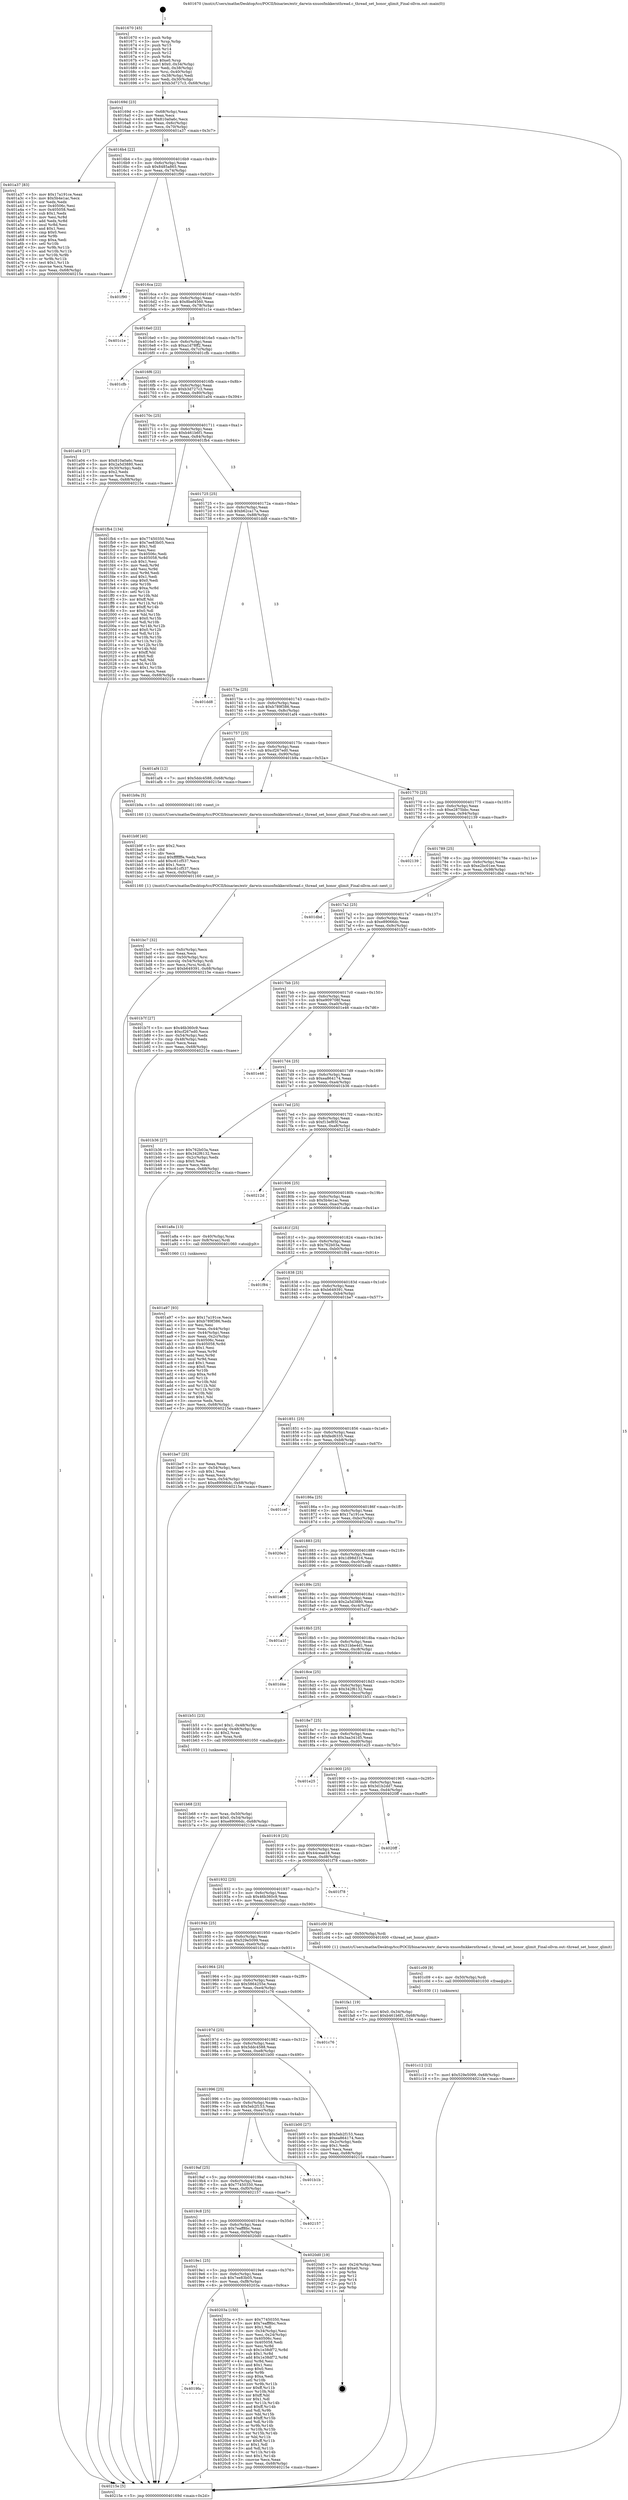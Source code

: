 digraph "0x401670" {
  label = "0x401670 (/mnt/c/Users/mathe/Desktop/tcc/POCII/binaries/extr_darwin-xnuosfmkkernthread.c_thread_set_honor_qlimit_Final-ollvm.out::main(0))"
  labelloc = "t"
  node[shape=record]

  Entry [label="",width=0.3,height=0.3,shape=circle,fillcolor=black,style=filled]
  "0x40169d" [label="{
     0x40169d [23]\l
     | [instrs]\l
     &nbsp;&nbsp;0x40169d \<+3\>: mov -0x68(%rbp),%eax\l
     &nbsp;&nbsp;0x4016a0 \<+2\>: mov %eax,%ecx\l
     &nbsp;&nbsp;0x4016a2 \<+6\>: sub $0x810a0a6c,%ecx\l
     &nbsp;&nbsp;0x4016a8 \<+3\>: mov %eax,-0x6c(%rbp)\l
     &nbsp;&nbsp;0x4016ab \<+3\>: mov %ecx,-0x70(%rbp)\l
     &nbsp;&nbsp;0x4016ae \<+6\>: je 0000000000401a37 \<main+0x3c7\>\l
  }"]
  "0x401a37" [label="{
     0x401a37 [83]\l
     | [instrs]\l
     &nbsp;&nbsp;0x401a37 \<+5\>: mov $0x17a191ce,%eax\l
     &nbsp;&nbsp;0x401a3c \<+5\>: mov $0x5b4e1ac,%ecx\l
     &nbsp;&nbsp;0x401a41 \<+2\>: xor %edx,%edx\l
     &nbsp;&nbsp;0x401a43 \<+7\>: mov 0x40506c,%esi\l
     &nbsp;&nbsp;0x401a4a \<+7\>: mov 0x405058,%edi\l
     &nbsp;&nbsp;0x401a51 \<+3\>: sub $0x1,%edx\l
     &nbsp;&nbsp;0x401a54 \<+3\>: mov %esi,%r8d\l
     &nbsp;&nbsp;0x401a57 \<+3\>: add %edx,%r8d\l
     &nbsp;&nbsp;0x401a5a \<+4\>: imul %r8d,%esi\l
     &nbsp;&nbsp;0x401a5e \<+3\>: and $0x1,%esi\l
     &nbsp;&nbsp;0x401a61 \<+3\>: cmp $0x0,%esi\l
     &nbsp;&nbsp;0x401a64 \<+4\>: sete %r9b\l
     &nbsp;&nbsp;0x401a68 \<+3\>: cmp $0xa,%edi\l
     &nbsp;&nbsp;0x401a6b \<+4\>: setl %r10b\l
     &nbsp;&nbsp;0x401a6f \<+3\>: mov %r9b,%r11b\l
     &nbsp;&nbsp;0x401a72 \<+3\>: and %r10b,%r11b\l
     &nbsp;&nbsp;0x401a75 \<+3\>: xor %r10b,%r9b\l
     &nbsp;&nbsp;0x401a78 \<+3\>: or %r9b,%r11b\l
     &nbsp;&nbsp;0x401a7b \<+4\>: test $0x1,%r11b\l
     &nbsp;&nbsp;0x401a7f \<+3\>: cmovne %ecx,%eax\l
     &nbsp;&nbsp;0x401a82 \<+3\>: mov %eax,-0x68(%rbp)\l
     &nbsp;&nbsp;0x401a85 \<+5\>: jmp 000000000040215e \<main+0xaee\>\l
  }"]
  "0x4016b4" [label="{
     0x4016b4 [22]\l
     | [instrs]\l
     &nbsp;&nbsp;0x4016b4 \<+5\>: jmp 00000000004016b9 \<main+0x49\>\l
     &nbsp;&nbsp;0x4016b9 \<+3\>: mov -0x6c(%rbp),%eax\l
     &nbsp;&nbsp;0x4016bc \<+5\>: sub $0x8485a865,%eax\l
     &nbsp;&nbsp;0x4016c1 \<+3\>: mov %eax,-0x74(%rbp)\l
     &nbsp;&nbsp;0x4016c4 \<+6\>: je 0000000000401f90 \<main+0x920\>\l
  }"]
  Exit [label="",width=0.3,height=0.3,shape=circle,fillcolor=black,style=filled,peripheries=2]
  "0x401f90" [label="{
     0x401f90\l
  }", style=dashed]
  "0x4016ca" [label="{
     0x4016ca [22]\l
     | [instrs]\l
     &nbsp;&nbsp;0x4016ca \<+5\>: jmp 00000000004016cf \<main+0x5f\>\l
     &nbsp;&nbsp;0x4016cf \<+3\>: mov -0x6c(%rbp),%eax\l
     &nbsp;&nbsp;0x4016d2 \<+5\>: sub $0x8bef4560,%eax\l
     &nbsp;&nbsp;0x4016d7 \<+3\>: mov %eax,-0x78(%rbp)\l
     &nbsp;&nbsp;0x4016da \<+6\>: je 0000000000401c1e \<main+0x5ae\>\l
  }"]
  "0x4019fa" [label="{
     0x4019fa\l
  }", style=dashed]
  "0x401c1e" [label="{
     0x401c1e\l
  }", style=dashed]
  "0x4016e0" [label="{
     0x4016e0 [22]\l
     | [instrs]\l
     &nbsp;&nbsp;0x4016e0 \<+5\>: jmp 00000000004016e5 \<main+0x75\>\l
     &nbsp;&nbsp;0x4016e5 \<+3\>: mov -0x6c(%rbp),%eax\l
     &nbsp;&nbsp;0x4016e8 \<+5\>: sub $0xa1d78ff2,%eax\l
     &nbsp;&nbsp;0x4016ed \<+3\>: mov %eax,-0x7c(%rbp)\l
     &nbsp;&nbsp;0x4016f0 \<+6\>: je 0000000000401cfb \<main+0x68b\>\l
  }"]
  "0x40203a" [label="{
     0x40203a [150]\l
     | [instrs]\l
     &nbsp;&nbsp;0x40203a \<+5\>: mov $0x77450350,%eax\l
     &nbsp;&nbsp;0x40203f \<+5\>: mov $0x7eaff8bc,%ecx\l
     &nbsp;&nbsp;0x402044 \<+2\>: mov $0x1,%dl\l
     &nbsp;&nbsp;0x402046 \<+3\>: mov -0x34(%rbp),%esi\l
     &nbsp;&nbsp;0x402049 \<+3\>: mov %esi,-0x24(%rbp)\l
     &nbsp;&nbsp;0x40204c \<+7\>: mov 0x40506c,%esi\l
     &nbsp;&nbsp;0x402053 \<+7\>: mov 0x405058,%edi\l
     &nbsp;&nbsp;0x40205a \<+3\>: mov %esi,%r8d\l
     &nbsp;&nbsp;0x40205d \<+7\>: sub $0x1e38df72,%r8d\l
     &nbsp;&nbsp;0x402064 \<+4\>: sub $0x1,%r8d\l
     &nbsp;&nbsp;0x402068 \<+7\>: add $0x1e38df72,%r8d\l
     &nbsp;&nbsp;0x40206f \<+4\>: imul %r8d,%esi\l
     &nbsp;&nbsp;0x402073 \<+3\>: and $0x1,%esi\l
     &nbsp;&nbsp;0x402076 \<+3\>: cmp $0x0,%esi\l
     &nbsp;&nbsp;0x402079 \<+4\>: sete %r9b\l
     &nbsp;&nbsp;0x40207d \<+3\>: cmp $0xa,%edi\l
     &nbsp;&nbsp;0x402080 \<+4\>: setl %r10b\l
     &nbsp;&nbsp;0x402084 \<+3\>: mov %r9b,%r11b\l
     &nbsp;&nbsp;0x402087 \<+4\>: xor $0xff,%r11b\l
     &nbsp;&nbsp;0x40208b \<+3\>: mov %r10b,%bl\l
     &nbsp;&nbsp;0x40208e \<+3\>: xor $0xff,%bl\l
     &nbsp;&nbsp;0x402091 \<+3\>: xor $0x1,%dl\l
     &nbsp;&nbsp;0x402094 \<+3\>: mov %r11b,%r14b\l
     &nbsp;&nbsp;0x402097 \<+4\>: and $0xff,%r14b\l
     &nbsp;&nbsp;0x40209b \<+3\>: and %dl,%r9b\l
     &nbsp;&nbsp;0x40209e \<+3\>: mov %bl,%r15b\l
     &nbsp;&nbsp;0x4020a1 \<+4\>: and $0xff,%r15b\l
     &nbsp;&nbsp;0x4020a5 \<+3\>: and %dl,%r10b\l
     &nbsp;&nbsp;0x4020a8 \<+3\>: or %r9b,%r14b\l
     &nbsp;&nbsp;0x4020ab \<+3\>: or %r10b,%r15b\l
     &nbsp;&nbsp;0x4020ae \<+3\>: xor %r15b,%r14b\l
     &nbsp;&nbsp;0x4020b1 \<+3\>: or %bl,%r11b\l
     &nbsp;&nbsp;0x4020b4 \<+4\>: xor $0xff,%r11b\l
     &nbsp;&nbsp;0x4020b8 \<+3\>: or $0x1,%dl\l
     &nbsp;&nbsp;0x4020bb \<+3\>: and %dl,%r11b\l
     &nbsp;&nbsp;0x4020be \<+3\>: or %r11b,%r14b\l
     &nbsp;&nbsp;0x4020c1 \<+4\>: test $0x1,%r14b\l
     &nbsp;&nbsp;0x4020c5 \<+3\>: cmovne %ecx,%eax\l
     &nbsp;&nbsp;0x4020c8 \<+3\>: mov %eax,-0x68(%rbp)\l
     &nbsp;&nbsp;0x4020cb \<+5\>: jmp 000000000040215e \<main+0xaee\>\l
  }"]
  "0x401cfb" [label="{
     0x401cfb\l
  }", style=dashed]
  "0x4016f6" [label="{
     0x4016f6 [22]\l
     | [instrs]\l
     &nbsp;&nbsp;0x4016f6 \<+5\>: jmp 00000000004016fb \<main+0x8b\>\l
     &nbsp;&nbsp;0x4016fb \<+3\>: mov -0x6c(%rbp),%eax\l
     &nbsp;&nbsp;0x4016fe \<+5\>: sub $0xb3d727c3,%eax\l
     &nbsp;&nbsp;0x401703 \<+3\>: mov %eax,-0x80(%rbp)\l
     &nbsp;&nbsp;0x401706 \<+6\>: je 0000000000401a04 \<main+0x394\>\l
  }"]
  "0x4019e1" [label="{
     0x4019e1 [25]\l
     | [instrs]\l
     &nbsp;&nbsp;0x4019e1 \<+5\>: jmp 00000000004019e6 \<main+0x376\>\l
     &nbsp;&nbsp;0x4019e6 \<+3\>: mov -0x6c(%rbp),%eax\l
     &nbsp;&nbsp;0x4019e9 \<+5\>: sub $0x7ee83b05,%eax\l
     &nbsp;&nbsp;0x4019ee \<+6\>: mov %eax,-0xf8(%rbp)\l
     &nbsp;&nbsp;0x4019f4 \<+6\>: je 000000000040203a \<main+0x9ca\>\l
  }"]
  "0x401a04" [label="{
     0x401a04 [27]\l
     | [instrs]\l
     &nbsp;&nbsp;0x401a04 \<+5\>: mov $0x810a0a6c,%eax\l
     &nbsp;&nbsp;0x401a09 \<+5\>: mov $0x2a5d3880,%ecx\l
     &nbsp;&nbsp;0x401a0e \<+3\>: mov -0x30(%rbp),%edx\l
     &nbsp;&nbsp;0x401a11 \<+3\>: cmp $0x2,%edx\l
     &nbsp;&nbsp;0x401a14 \<+3\>: cmovne %ecx,%eax\l
     &nbsp;&nbsp;0x401a17 \<+3\>: mov %eax,-0x68(%rbp)\l
     &nbsp;&nbsp;0x401a1a \<+5\>: jmp 000000000040215e \<main+0xaee\>\l
  }"]
  "0x40170c" [label="{
     0x40170c [25]\l
     | [instrs]\l
     &nbsp;&nbsp;0x40170c \<+5\>: jmp 0000000000401711 \<main+0xa1\>\l
     &nbsp;&nbsp;0x401711 \<+3\>: mov -0x6c(%rbp),%eax\l
     &nbsp;&nbsp;0x401714 \<+5\>: sub $0xb461b6f1,%eax\l
     &nbsp;&nbsp;0x401719 \<+6\>: mov %eax,-0x84(%rbp)\l
     &nbsp;&nbsp;0x40171f \<+6\>: je 0000000000401fb4 \<main+0x944\>\l
  }"]
  "0x40215e" [label="{
     0x40215e [5]\l
     | [instrs]\l
     &nbsp;&nbsp;0x40215e \<+5\>: jmp 000000000040169d \<main+0x2d\>\l
  }"]
  "0x401670" [label="{
     0x401670 [45]\l
     | [instrs]\l
     &nbsp;&nbsp;0x401670 \<+1\>: push %rbp\l
     &nbsp;&nbsp;0x401671 \<+3\>: mov %rsp,%rbp\l
     &nbsp;&nbsp;0x401674 \<+2\>: push %r15\l
     &nbsp;&nbsp;0x401676 \<+2\>: push %r14\l
     &nbsp;&nbsp;0x401678 \<+2\>: push %r12\l
     &nbsp;&nbsp;0x40167a \<+1\>: push %rbx\l
     &nbsp;&nbsp;0x40167b \<+7\>: sub $0xe0,%rsp\l
     &nbsp;&nbsp;0x401682 \<+7\>: movl $0x0,-0x34(%rbp)\l
     &nbsp;&nbsp;0x401689 \<+3\>: mov %edi,-0x38(%rbp)\l
     &nbsp;&nbsp;0x40168c \<+4\>: mov %rsi,-0x40(%rbp)\l
     &nbsp;&nbsp;0x401690 \<+3\>: mov -0x38(%rbp),%edi\l
     &nbsp;&nbsp;0x401693 \<+3\>: mov %edi,-0x30(%rbp)\l
     &nbsp;&nbsp;0x401696 \<+7\>: movl $0xb3d727c3,-0x68(%rbp)\l
  }"]
  "0x4020d0" [label="{
     0x4020d0 [19]\l
     | [instrs]\l
     &nbsp;&nbsp;0x4020d0 \<+3\>: mov -0x24(%rbp),%eax\l
     &nbsp;&nbsp;0x4020d3 \<+7\>: add $0xe0,%rsp\l
     &nbsp;&nbsp;0x4020da \<+1\>: pop %rbx\l
     &nbsp;&nbsp;0x4020db \<+2\>: pop %r12\l
     &nbsp;&nbsp;0x4020dd \<+2\>: pop %r14\l
     &nbsp;&nbsp;0x4020df \<+2\>: pop %r15\l
     &nbsp;&nbsp;0x4020e1 \<+1\>: pop %rbp\l
     &nbsp;&nbsp;0x4020e2 \<+1\>: ret\l
  }"]
  "0x401fb4" [label="{
     0x401fb4 [134]\l
     | [instrs]\l
     &nbsp;&nbsp;0x401fb4 \<+5\>: mov $0x77450350,%eax\l
     &nbsp;&nbsp;0x401fb9 \<+5\>: mov $0x7ee83b05,%ecx\l
     &nbsp;&nbsp;0x401fbe \<+2\>: mov $0x1,%dl\l
     &nbsp;&nbsp;0x401fc0 \<+2\>: xor %esi,%esi\l
     &nbsp;&nbsp;0x401fc2 \<+7\>: mov 0x40506c,%edi\l
     &nbsp;&nbsp;0x401fc9 \<+8\>: mov 0x405058,%r8d\l
     &nbsp;&nbsp;0x401fd1 \<+3\>: sub $0x1,%esi\l
     &nbsp;&nbsp;0x401fd4 \<+3\>: mov %edi,%r9d\l
     &nbsp;&nbsp;0x401fd7 \<+3\>: add %esi,%r9d\l
     &nbsp;&nbsp;0x401fda \<+4\>: imul %r9d,%edi\l
     &nbsp;&nbsp;0x401fde \<+3\>: and $0x1,%edi\l
     &nbsp;&nbsp;0x401fe1 \<+3\>: cmp $0x0,%edi\l
     &nbsp;&nbsp;0x401fe4 \<+4\>: sete %r10b\l
     &nbsp;&nbsp;0x401fe8 \<+4\>: cmp $0xa,%r8d\l
     &nbsp;&nbsp;0x401fec \<+4\>: setl %r11b\l
     &nbsp;&nbsp;0x401ff0 \<+3\>: mov %r10b,%bl\l
     &nbsp;&nbsp;0x401ff3 \<+3\>: xor $0xff,%bl\l
     &nbsp;&nbsp;0x401ff6 \<+3\>: mov %r11b,%r14b\l
     &nbsp;&nbsp;0x401ff9 \<+4\>: xor $0xff,%r14b\l
     &nbsp;&nbsp;0x401ffd \<+3\>: xor $0x0,%dl\l
     &nbsp;&nbsp;0x402000 \<+3\>: mov %bl,%r15b\l
     &nbsp;&nbsp;0x402003 \<+4\>: and $0x0,%r15b\l
     &nbsp;&nbsp;0x402007 \<+3\>: and %dl,%r10b\l
     &nbsp;&nbsp;0x40200a \<+3\>: mov %r14b,%r12b\l
     &nbsp;&nbsp;0x40200d \<+4\>: and $0x0,%r12b\l
     &nbsp;&nbsp;0x402011 \<+3\>: and %dl,%r11b\l
     &nbsp;&nbsp;0x402014 \<+3\>: or %r10b,%r15b\l
     &nbsp;&nbsp;0x402017 \<+3\>: or %r11b,%r12b\l
     &nbsp;&nbsp;0x40201a \<+3\>: xor %r12b,%r15b\l
     &nbsp;&nbsp;0x40201d \<+3\>: or %r14b,%bl\l
     &nbsp;&nbsp;0x402020 \<+3\>: xor $0xff,%bl\l
     &nbsp;&nbsp;0x402023 \<+3\>: or $0x0,%dl\l
     &nbsp;&nbsp;0x402026 \<+2\>: and %dl,%bl\l
     &nbsp;&nbsp;0x402028 \<+3\>: or %bl,%r15b\l
     &nbsp;&nbsp;0x40202b \<+4\>: test $0x1,%r15b\l
     &nbsp;&nbsp;0x40202f \<+3\>: cmovne %ecx,%eax\l
     &nbsp;&nbsp;0x402032 \<+3\>: mov %eax,-0x68(%rbp)\l
     &nbsp;&nbsp;0x402035 \<+5\>: jmp 000000000040215e \<main+0xaee\>\l
  }"]
  "0x401725" [label="{
     0x401725 [25]\l
     | [instrs]\l
     &nbsp;&nbsp;0x401725 \<+5\>: jmp 000000000040172a \<main+0xba\>\l
     &nbsp;&nbsp;0x40172a \<+3\>: mov -0x6c(%rbp),%eax\l
     &nbsp;&nbsp;0x40172d \<+5\>: sub $0xb62ca17a,%eax\l
     &nbsp;&nbsp;0x401732 \<+6\>: mov %eax,-0x88(%rbp)\l
     &nbsp;&nbsp;0x401738 \<+6\>: je 0000000000401dd8 \<main+0x768\>\l
  }"]
  "0x4019c8" [label="{
     0x4019c8 [25]\l
     | [instrs]\l
     &nbsp;&nbsp;0x4019c8 \<+5\>: jmp 00000000004019cd \<main+0x35d\>\l
     &nbsp;&nbsp;0x4019cd \<+3\>: mov -0x6c(%rbp),%eax\l
     &nbsp;&nbsp;0x4019d0 \<+5\>: sub $0x7eaff8bc,%eax\l
     &nbsp;&nbsp;0x4019d5 \<+6\>: mov %eax,-0xf4(%rbp)\l
     &nbsp;&nbsp;0x4019db \<+6\>: je 00000000004020d0 \<main+0xa60\>\l
  }"]
  "0x401dd8" [label="{
     0x401dd8\l
  }", style=dashed]
  "0x40173e" [label="{
     0x40173e [25]\l
     | [instrs]\l
     &nbsp;&nbsp;0x40173e \<+5\>: jmp 0000000000401743 \<main+0xd3\>\l
     &nbsp;&nbsp;0x401743 \<+3\>: mov -0x6c(%rbp),%eax\l
     &nbsp;&nbsp;0x401746 \<+5\>: sub $0xb789f386,%eax\l
     &nbsp;&nbsp;0x40174b \<+6\>: mov %eax,-0x8c(%rbp)\l
     &nbsp;&nbsp;0x401751 \<+6\>: je 0000000000401af4 \<main+0x484\>\l
  }"]
  "0x402157" [label="{
     0x402157\l
  }", style=dashed]
  "0x401af4" [label="{
     0x401af4 [12]\l
     | [instrs]\l
     &nbsp;&nbsp;0x401af4 \<+7\>: movl $0x5ddc4588,-0x68(%rbp)\l
     &nbsp;&nbsp;0x401afb \<+5\>: jmp 000000000040215e \<main+0xaee\>\l
  }"]
  "0x401757" [label="{
     0x401757 [25]\l
     | [instrs]\l
     &nbsp;&nbsp;0x401757 \<+5\>: jmp 000000000040175c \<main+0xec\>\l
     &nbsp;&nbsp;0x40175c \<+3\>: mov -0x6c(%rbp),%eax\l
     &nbsp;&nbsp;0x40175f \<+5\>: sub $0xcf267ed0,%eax\l
     &nbsp;&nbsp;0x401764 \<+6\>: mov %eax,-0x90(%rbp)\l
     &nbsp;&nbsp;0x40176a \<+6\>: je 0000000000401b9a \<main+0x52a\>\l
  }"]
  "0x4019af" [label="{
     0x4019af [25]\l
     | [instrs]\l
     &nbsp;&nbsp;0x4019af \<+5\>: jmp 00000000004019b4 \<main+0x344\>\l
     &nbsp;&nbsp;0x4019b4 \<+3\>: mov -0x6c(%rbp),%eax\l
     &nbsp;&nbsp;0x4019b7 \<+5\>: sub $0x77450350,%eax\l
     &nbsp;&nbsp;0x4019bc \<+6\>: mov %eax,-0xf0(%rbp)\l
     &nbsp;&nbsp;0x4019c2 \<+6\>: je 0000000000402157 \<main+0xae7\>\l
  }"]
  "0x401b9a" [label="{
     0x401b9a [5]\l
     | [instrs]\l
     &nbsp;&nbsp;0x401b9a \<+5\>: call 0000000000401160 \<next_i\>\l
     | [calls]\l
     &nbsp;&nbsp;0x401160 \{1\} (/mnt/c/Users/mathe/Desktop/tcc/POCII/binaries/extr_darwin-xnuosfmkkernthread.c_thread_set_honor_qlimit_Final-ollvm.out::next_i)\l
  }"]
  "0x401770" [label="{
     0x401770 [25]\l
     | [instrs]\l
     &nbsp;&nbsp;0x401770 \<+5\>: jmp 0000000000401775 \<main+0x105\>\l
     &nbsp;&nbsp;0x401775 \<+3\>: mov -0x6c(%rbp),%eax\l
     &nbsp;&nbsp;0x401778 \<+5\>: sub $0xe2875bbc,%eax\l
     &nbsp;&nbsp;0x40177d \<+6\>: mov %eax,-0x94(%rbp)\l
     &nbsp;&nbsp;0x401783 \<+6\>: je 0000000000402139 \<main+0xac9\>\l
  }"]
  "0x401b1b" [label="{
     0x401b1b\l
  }", style=dashed]
  "0x402139" [label="{
     0x402139\l
  }", style=dashed]
  "0x401789" [label="{
     0x401789 [25]\l
     | [instrs]\l
     &nbsp;&nbsp;0x401789 \<+5\>: jmp 000000000040178e \<main+0x11e\>\l
     &nbsp;&nbsp;0x40178e \<+3\>: mov -0x6c(%rbp),%eax\l
     &nbsp;&nbsp;0x401791 \<+5\>: sub $0xe2bc01ee,%eax\l
     &nbsp;&nbsp;0x401796 \<+6\>: mov %eax,-0x98(%rbp)\l
     &nbsp;&nbsp;0x40179c \<+6\>: je 0000000000401dbd \<main+0x74d\>\l
  }"]
  "0x401c12" [label="{
     0x401c12 [12]\l
     | [instrs]\l
     &nbsp;&nbsp;0x401c12 \<+7\>: movl $0x529e5099,-0x68(%rbp)\l
     &nbsp;&nbsp;0x401c19 \<+5\>: jmp 000000000040215e \<main+0xaee\>\l
  }"]
  "0x401dbd" [label="{
     0x401dbd\l
  }", style=dashed]
  "0x4017a2" [label="{
     0x4017a2 [25]\l
     | [instrs]\l
     &nbsp;&nbsp;0x4017a2 \<+5\>: jmp 00000000004017a7 \<main+0x137\>\l
     &nbsp;&nbsp;0x4017a7 \<+3\>: mov -0x6c(%rbp),%eax\l
     &nbsp;&nbsp;0x4017aa \<+5\>: sub $0xe89066dc,%eax\l
     &nbsp;&nbsp;0x4017af \<+6\>: mov %eax,-0x9c(%rbp)\l
     &nbsp;&nbsp;0x4017b5 \<+6\>: je 0000000000401b7f \<main+0x50f\>\l
  }"]
  "0x401c09" [label="{
     0x401c09 [9]\l
     | [instrs]\l
     &nbsp;&nbsp;0x401c09 \<+4\>: mov -0x50(%rbp),%rdi\l
     &nbsp;&nbsp;0x401c0d \<+5\>: call 0000000000401030 \<free@plt\>\l
     | [calls]\l
     &nbsp;&nbsp;0x401030 \{1\} (unknown)\l
  }"]
  "0x401b7f" [label="{
     0x401b7f [27]\l
     | [instrs]\l
     &nbsp;&nbsp;0x401b7f \<+5\>: mov $0x46b360c9,%eax\l
     &nbsp;&nbsp;0x401b84 \<+5\>: mov $0xcf267ed0,%ecx\l
     &nbsp;&nbsp;0x401b89 \<+3\>: mov -0x54(%rbp),%edx\l
     &nbsp;&nbsp;0x401b8c \<+3\>: cmp -0x48(%rbp),%edx\l
     &nbsp;&nbsp;0x401b8f \<+3\>: cmovl %ecx,%eax\l
     &nbsp;&nbsp;0x401b92 \<+3\>: mov %eax,-0x68(%rbp)\l
     &nbsp;&nbsp;0x401b95 \<+5\>: jmp 000000000040215e \<main+0xaee\>\l
  }"]
  "0x4017bb" [label="{
     0x4017bb [25]\l
     | [instrs]\l
     &nbsp;&nbsp;0x4017bb \<+5\>: jmp 00000000004017c0 \<main+0x150\>\l
     &nbsp;&nbsp;0x4017c0 \<+3\>: mov -0x6c(%rbp),%eax\l
     &nbsp;&nbsp;0x4017c3 \<+5\>: sub $0xe909708f,%eax\l
     &nbsp;&nbsp;0x4017c8 \<+6\>: mov %eax,-0xa0(%rbp)\l
     &nbsp;&nbsp;0x4017ce \<+6\>: je 0000000000401e46 \<main+0x7d6\>\l
  }"]
  "0x401bc7" [label="{
     0x401bc7 [32]\l
     | [instrs]\l
     &nbsp;&nbsp;0x401bc7 \<+6\>: mov -0xfc(%rbp),%ecx\l
     &nbsp;&nbsp;0x401bcd \<+3\>: imul %eax,%ecx\l
     &nbsp;&nbsp;0x401bd0 \<+4\>: mov -0x50(%rbp),%rsi\l
     &nbsp;&nbsp;0x401bd4 \<+4\>: movslq -0x54(%rbp),%rdi\l
     &nbsp;&nbsp;0x401bd8 \<+3\>: mov %ecx,(%rsi,%rdi,4)\l
     &nbsp;&nbsp;0x401bdb \<+7\>: movl $0xb649391,-0x68(%rbp)\l
     &nbsp;&nbsp;0x401be2 \<+5\>: jmp 000000000040215e \<main+0xaee\>\l
  }"]
  "0x401e46" [label="{
     0x401e46\l
  }", style=dashed]
  "0x4017d4" [label="{
     0x4017d4 [25]\l
     | [instrs]\l
     &nbsp;&nbsp;0x4017d4 \<+5\>: jmp 00000000004017d9 \<main+0x169\>\l
     &nbsp;&nbsp;0x4017d9 \<+3\>: mov -0x6c(%rbp),%eax\l
     &nbsp;&nbsp;0x4017dc \<+5\>: sub $0xea864174,%eax\l
     &nbsp;&nbsp;0x4017e1 \<+6\>: mov %eax,-0xa4(%rbp)\l
     &nbsp;&nbsp;0x4017e7 \<+6\>: je 0000000000401b36 \<main+0x4c6\>\l
  }"]
  "0x401b9f" [label="{
     0x401b9f [40]\l
     | [instrs]\l
     &nbsp;&nbsp;0x401b9f \<+5\>: mov $0x2,%ecx\l
     &nbsp;&nbsp;0x401ba4 \<+1\>: cltd\l
     &nbsp;&nbsp;0x401ba5 \<+2\>: idiv %ecx\l
     &nbsp;&nbsp;0x401ba7 \<+6\>: imul $0xfffffffe,%edx,%ecx\l
     &nbsp;&nbsp;0x401bad \<+6\>: add $0xc61cf537,%ecx\l
     &nbsp;&nbsp;0x401bb3 \<+3\>: add $0x1,%ecx\l
     &nbsp;&nbsp;0x401bb6 \<+6\>: sub $0xc61cf537,%ecx\l
     &nbsp;&nbsp;0x401bbc \<+6\>: mov %ecx,-0xfc(%rbp)\l
     &nbsp;&nbsp;0x401bc2 \<+5\>: call 0000000000401160 \<next_i\>\l
     | [calls]\l
     &nbsp;&nbsp;0x401160 \{1\} (/mnt/c/Users/mathe/Desktop/tcc/POCII/binaries/extr_darwin-xnuosfmkkernthread.c_thread_set_honor_qlimit_Final-ollvm.out::next_i)\l
  }"]
  "0x401b36" [label="{
     0x401b36 [27]\l
     | [instrs]\l
     &nbsp;&nbsp;0x401b36 \<+5\>: mov $0x762b03a,%eax\l
     &nbsp;&nbsp;0x401b3b \<+5\>: mov $0x342f6132,%ecx\l
     &nbsp;&nbsp;0x401b40 \<+3\>: mov -0x2c(%rbp),%edx\l
     &nbsp;&nbsp;0x401b43 \<+3\>: cmp $0x0,%edx\l
     &nbsp;&nbsp;0x401b46 \<+3\>: cmove %ecx,%eax\l
     &nbsp;&nbsp;0x401b49 \<+3\>: mov %eax,-0x68(%rbp)\l
     &nbsp;&nbsp;0x401b4c \<+5\>: jmp 000000000040215e \<main+0xaee\>\l
  }"]
  "0x4017ed" [label="{
     0x4017ed [25]\l
     | [instrs]\l
     &nbsp;&nbsp;0x4017ed \<+5\>: jmp 00000000004017f2 \<main+0x182\>\l
     &nbsp;&nbsp;0x4017f2 \<+3\>: mov -0x6c(%rbp),%eax\l
     &nbsp;&nbsp;0x4017f5 \<+5\>: sub $0xf13ef85f,%eax\l
     &nbsp;&nbsp;0x4017fa \<+6\>: mov %eax,-0xa8(%rbp)\l
     &nbsp;&nbsp;0x401800 \<+6\>: je 000000000040212d \<main+0xabd\>\l
  }"]
  "0x401b68" [label="{
     0x401b68 [23]\l
     | [instrs]\l
     &nbsp;&nbsp;0x401b68 \<+4\>: mov %rax,-0x50(%rbp)\l
     &nbsp;&nbsp;0x401b6c \<+7\>: movl $0x0,-0x54(%rbp)\l
     &nbsp;&nbsp;0x401b73 \<+7\>: movl $0xe89066dc,-0x68(%rbp)\l
     &nbsp;&nbsp;0x401b7a \<+5\>: jmp 000000000040215e \<main+0xaee\>\l
  }"]
  "0x40212d" [label="{
     0x40212d\l
  }", style=dashed]
  "0x401806" [label="{
     0x401806 [25]\l
     | [instrs]\l
     &nbsp;&nbsp;0x401806 \<+5\>: jmp 000000000040180b \<main+0x19b\>\l
     &nbsp;&nbsp;0x40180b \<+3\>: mov -0x6c(%rbp),%eax\l
     &nbsp;&nbsp;0x40180e \<+5\>: sub $0x5b4e1ac,%eax\l
     &nbsp;&nbsp;0x401813 \<+6\>: mov %eax,-0xac(%rbp)\l
     &nbsp;&nbsp;0x401819 \<+6\>: je 0000000000401a8a \<main+0x41a\>\l
  }"]
  "0x401996" [label="{
     0x401996 [25]\l
     | [instrs]\l
     &nbsp;&nbsp;0x401996 \<+5\>: jmp 000000000040199b \<main+0x32b\>\l
     &nbsp;&nbsp;0x40199b \<+3\>: mov -0x6c(%rbp),%eax\l
     &nbsp;&nbsp;0x40199e \<+5\>: sub $0x5eb2f153,%eax\l
     &nbsp;&nbsp;0x4019a3 \<+6\>: mov %eax,-0xec(%rbp)\l
     &nbsp;&nbsp;0x4019a9 \<+6\>: je 0000000000401b1b \<main+0x4ab\>\l
  }"]
  "0x401a8a" [label="{
     0x401a8a [13]\l
     | [instrs]\l
     &nbsp;&nbsp;0x401a8a \<+4\>: mov -0x40(%rbp),%rax\l
     &nbsp;&nbsp;0x401a8e \<+4\>: mov 0x8(%rax),%rdi\l
     &nbsp;&nbsp;0x401a92 \<+5\>: call 0000000000401060 \<atoi@plt\>\l
     | [calls]\l
     &nbsp;&nbsp;0x401060 \{1\} (unknown)\l
  }"]
  "0x40181f" [label="{
     0x40181f [25]\l
     | [instrs]\l
     &nbsp;&nbsp;0x40181f \<+5\>: jmp 0000000000401824 \<main+0x1b4\>\l
     &nbsp;&nbsp;0x401824 \<+3\>: mov -0x6c(%rbp),%eax\l
     &nbsp;&nbsp;0x401827 \<+5\>: sub $0x762b03a,%eax\l
     &nbsp;&nbsp;0x40182c \<+6\>: mov %eax,-0xb0(%rbp)\l
     &nbsp;&nbsp;0x401832 \<+6\>: je 0000000000401f84 \<main+0x914\>\l
  }"]
  "0x401a97" [label="{
     0x401a97 [93]\l
     | [instrs]\l
     &nbsp;&nbsp;0x401a97 \<+5\>: mov $0x17a191ce,%ecx\l
     &nbsp;&nbsp;0x401a9c \<+5\>: mov $0xb789f386,%edx\l
     &nbsp;&nbsp;0x401aa1 \<+2\>: xor %esi,%esi\l
     &nbsp;&nbsp;0x401aa3 \<+3\>: mov %eax,-0x44(%rbp)\l
     &nbsp;&nbsp;0x401aa6 \<+3\>: mov -0x44(%rbp),%eax\l
     &nbsp;&nbsp;0x401aa9 \<+3\>: mov %eax,-0x2c(%rbp)\l
     &nbsp;&nbsp;0x401aac \<+7\>: mov 0x40506c,%eax\l
     &nbsp;&nbsp;0x401ab3 \<+8\>: mov 0x405058,%r8d\l
     &nbsp;&nbsp;0x401abb \<+3\>: sub $0x1,%esi\l
     &nbsp;&nbsp;0x401abe \<+3\>: mov %eax,%r9d\l
     &nbsp;&nbsp;0x401ac1 \<+3\>: add %esi,%r9d\l
     &nbsp;&nbsp;0x401ac4 \<+4\>: imul %r9d,%eax\l
     &nbsp;&nbsp;0x401ac8 \<+3\>: and $0x1,%eax\l
     &nbsp;&nbsp;0x401acb \<+3\>: cmp $0x0,%eax\l
     &nbsp;&nbsp;0x401ace \<+4\>: sete %r10b\l
     &nbsp;&nbsp;0x401ad2 \<+4\>: cmp $0xa,%r8d\l
     &nbsp;&nbsp;0x401ad6 \<+4\>: setl %r11b\l
     &nbsp;&nbsp;0x401ada \<+3\>: mov %r10b,%bl\l
     &nbsp;&nbsp;0x401add \<+3\>: and %r11b,%bl\l
     &nbsp;&nbsp;0x401ae0 \<+3\>: xor %r11b,%r10b\l
     &nbsp;&nbsp;0x401ae3 \<+3\>: or %r10b,%bl\l
     &nbsp;&nbsp;0x401ae6 \<+3\>: test $0x1,%bl\l
     &nbsp;&nbsp;0x401ae9 \<+3\>: cmovne %edx,%ecx\l
     &nbsp;&nbsp;0x401aec \<+3\>: mov %ecx,-0x68(%rbp)\l
     &nbsp;&nbsp;0x401aef \<+5\>: jmp 000000000040215e \<main+0xaee\>\l
  }"]
  "0x401b00" [label="{
     0x401b00 [27]\l
     | [instrs]\l
     &nbsp;&nbsp;0x401b00 \<+5\>: mov $0x5eb2f153,%eax\l
     &nbsp;&nbsp;0x401b05 \<+5\>: mov $0xea864174,%ecx\l
     &nbsp;&nbsp;0x401b0a \<+3\>: mov -0x2c(%rbp),%edx\l
     &nbsp;&nbsp;0x401b0d \<+3\>: cmp $0x1,%edx\l
     &nbsp;&nbsp;0x401b10 \<+3\>: cmovl %ecx,%eax\l
     &nbsp;&nbsp;0x401b13 \<+3\>: mov %eax,-0x68(%rbp)\l
     &nbsp;&nbsp;0x401b16 \<+5\>: jmp 000000000040215e \<main+0xaee\>\l
  }"]
  "0x401f84" [label="{
     0x401f84\l
  }", style=dashed]
  "0x401838" [label="{
     0x401838 [25]\l
     | [instrs]\l
     &nbsp;&nbsp;0x401838 \<+5\>: jmp 000000000040183d \<main+0x1cd\>\l
     &nbsp;&nbsp;0x40183d \<+3\>: mov -0x6c(%rbp),%eax\l
     &nbsp;&nbsp;0x401840 \<+5\>: sub $0xb649391,%eax\l
     &nbsp;&nbsp;0x401845 \<+6\>: mov %eax,-0xb4(%rbp)\l
     &nbsp;&nbsp;0x40184b \<+6\>: je 0000000000401be7 \<main+0x577\>\l
  }"]
  "0x40197d" [label="{
     0x40197d [25]\l
     | [instrs]\l
     &nbsp;&nbsp;0x40197d \<+5\>: jmp 0000000000401982 \<main+0x312\>\l
     &nbsp;&nbsp;0x401982 \<+3\>: mov -0x6c(%rbp),%eax\l
     &nbsp;&nbsp;0x401985 \<+5\>: sub $0x5ddc4588,%eax\l
     &nbsp;&nbsp;0x40198a \<+6\>: mov %eax,-0xe8(%rbp)\l
     &nbsp;&nbsp;0x401990 \<+6\>: je 0000000000401b00 \<main+0x490\>\l
  }"]
  "0x401be7" [label="{
     0x401be7 [25]\l
     | [instrs]\l
     &nbsp;&nbsp;0x401be7 \<+2\>: xor %eax,%eax\l
     &nbsp;&nbsp;0x401be9 \<+3\>: mov -0x54(%rbp),%ecx\l
     &nbsp;&nbsp;0x401bec \<+3\>: sub $0x1,%eax\l
     &nbsp;&nbsp;0x401bef \<+2\>: sub %eax,%ecx\l
     &nbsp;&nbsp;0x401bf1 \<+3\>: mov %ecx,-0x54(%rbp)\l
     &nbsp;&nbsp;0x401bf4 \<+7\>: movl $0xe89066dc,-0x68(%rbp)\l
     &nbsp;&nbsp;0x401bfb \<+5\>: jmp 000000000040215e \<main+0xaee\>\l
  }"]
  "0x401851" [label="{
     0x401851 [25]\l
     | [instrs]\l
     &nbsp;&nbsp;0x401851 \<+5\>: jmp 0000000000401856 \<main+0x1e6\>\l
     &nbsp;&nbsp;0x401856 \<+3\>: mov -0x6c(%rbp),%eax\l
     &nbsp;&nbsp;0x401859 \<+5\>: sub $0xfed6335,%eax\l
     &nbsp;&nbsp;0x40185e \<+6\>: mov %eax,-0xb8(%rbp)\l
     &nbsp;&nbsp;0x401864 \<+6\>: je 0000000000401cef \<main+0x67f\>\l
  }"]
  "0x401c76" [label="{
     0x401c76\l
  }", style=dashed]
  "0x401cef" [label="{
     0x401cef\l
  }", style=dashed]
  "0x40186a" [label="{
     0x40186a [25]\l
     | [instrs]\l
     &nbsp;&nbsp;0x40186a \<+5\>: jmp 000000000040186f \<main+0x1ff\>\l
     &nbsp;&nbsp;0x40186f \<+3\>: mov -0x6c(%rbp),%eax\l
     &nbsp;&nbsp;0x401872 \<+5\>: sub $0x17a191ce,%eax\l
     &nbsp;&nbsp;0x401877 \<+6\>: mov %eax,-0xbc(%rbp)\l
     &nbsp;&nbsp;0x40187d \<+6\>: je 00000000004020e3 \<main+0xa73\>\l
  }"]
  "0x401964" [label="{
     0x401964 [25]\l
     | [instrs]\l
     &nbsp;&nbsp;0x401964 \<+5\>: jmp 0000000000401969 \<main+0x2f9\>\l
     &nbsp;&nbsp;0x401969 \<+3\>: mov -0x6c(%rbp),%eax\l
     &nbsp;&nbsp;0x40196c \<+5\>: sub $0x5864255e,%eax\l
     &nbsp;&nbsp;0x401971 \<+6\>: mov %eax,-0xe4(%rbp)\l
     &nbsp;&nbsp;0x401977 \<+6\>: je 0000000000401c76 \<main+0x606\>\l
  }"]
  "0x4020e3" [label="{
     0x4020e3\l
  }", style=dashed]
  "0x401883" [label="{
     0x401883 [25]\l
     | [instrs]\l
     &nbsp;&nbsp;0x401883 \<+5\>: jmp 0000000000401888 \<main+0x218\>\l
     &nbsp;&nbsp;0x401888 \<+3\>: mov -0x6c(%rbp),%eax\l
     &nbsp;&nbsp;0x40188b \<+5\>: sub $0x1d98d316,%eax\l
     &nbsp;&nbsp;0x401890 \<+6\>: mov %eax,-0xc0(%rbp)\l
     &nbsp;&nbsp;0x401896 \<+6\>: je 0000000000401ed6 \<main+0x866\>\l
  }"]
  "0x401fa1" [label="{
     0x401fa1 [19]\l
     | [instrs]\l
     &nbsp;&nbsp;0x401fa1 \<+7\>: movl $0x0,-0x34(%rbp)\l
     &nbsp;&nbsp;0x401fa8 \<+7\>: movl $0xb461b6f1,-0x68(%rbp)\l
     &nbsp;&nbsp;0x401faf \<+5\>: jmp 000000000040215e \<main+0xaee\>\l
  }"]
  "0x401ed6" [label="{
     0x401ed6\l
  }", style=dashed]
  "0x40189c" [label="{
     0x40189c [25]\l
     | [instrs]\l
     &nbsp;&nbsp;0x40189c \<+5\>: jmp 00000000004018a1 \<main+0x231\>\l
     &nbsp;&nbsp;0x4018a1 \<+3\>: mov -0x6c(%rbp),%eax\l
     &nbsp;&nbsp;0x4018a4 \<+5\>: sub $0x2a5d3880,%eax\l
     &nbsp;&nbsp;0x4018a9 \<+6\>: mov %eax,-0xc4(%rbp)\l
     &nbsp;&nbsp;0x4018af \<+6\>: je 0000000000401a1f \<main+0x3af\>\l
  }"]
  "0x40194b" [label="{
     0x40194b [25]\l
     | [instrs]\l
     &nbsp;&nbsp;0x40194b \<+5\>: jmp 0000000000401950 \<main+0x2e0\>\l
     &nbsp;&nbsp;0x401950 \<+3\>: mov -0x6c(%rbp),%eax\l
     &nbsp;&nbsp;0x401953 \<+5\>: sub $0x529e5099,%eax\l
     &nbsp;&nbsp;0x401958 \<+6\>: mov %eax,-0xe0(%rbp)\l
     &nbsp;&nbsp;0x40195e \<+6\>: je 0000000000401fa1 \<main+0x931\>\l
  }"]
  "0x401a1f" [label="{
     0x401a1f\l
  }", style=dashed]
  "0x4018b5" [label="{
     0x4018b5 [25]\l
     | [instrs]\l
     &nbsp;&nbsp;0x4018b5 \<+5\>: jmp 00000000004018ba \<main+0x24a\>\l
     &nbsp;&nbsp;0x4018ba \<+3\>: mov -0x6c(%rbp),%eax\l
     &nbsp;&nbsp;0x4018bd \<+5\>: sub $0x31bbe4d1,%eax\l
     &nbsp;&nbsp;0x4018c2 \<+6\>: mov %eax,-0xc8(%rbp)\l
     &nbsp;&nbsp;0x4018c8 \<+6\>: je 0000000000401d4e \<main+0x6de\>\l
  }"]
  "0x401c00" [label="{
     0x401c00 [9]\l
     | [instrs]\l
     &nbsp;&nbsp;0x401c00 \<+4\>: mov -0x50(%rbp),%rdi\l
     &nbsp;&nbsp;0x401c04 \<+5\>: call 0000000000401600 \<thread_set_honor_qlimit\>\l
     | [calls]\l
     &nbsp;&nbsp;0x401600 \{1\} (/mnt/c/Users/mathe/Desktop/tcc/POCII/binaries/extr_darwin-xnuosfmkkernthread.c_thread_set_honor_qlimit_Final-ollvm.out::thread_set_honor_qlimit)\l
  }"]
  "0x401d4e" [label="{
     0x401d4e\l
  }", style=dashed]
  "0x4018ce" [label="{
     0x4018ce [25]\l
     | [instrs]\l
     &nbsp;&nbsp;0x4018ce \<+5\>: jmp 00000000004018d3 \<main+0x263\>\l
     &nbsp;&nbsp;0x4018d3 \<+3\>: mov -0x6c(%rbp),%eax\l
     &nbsp;&nbsp;0x4018d6 \<+5\>: sub $0x342f6132,%eax\l
     &nbsp;&nbsp;0x4018db \<+6\>: mov %eax,-0xcc(%rbp)\l
     &nbsp;&nbsp;0x4018e1 \<+6\>: je 0000000000401b51 \<main+0x4e1\>\l
  }"]
  "0x401932" [label="{
     0x401932 [25]\l
     | [instrs]\l
     &nbsp;&nbsp;0x401932 \<+5\>: jmp 0000000000401937 \<main+0x2c7\>\l
     &nbsp;&nbsp;0x401937 \<+3\>: mov -0x6c(%rbp),%eax\l
     &nbsp;&nbsp;0x40193a \<+5\>: sub $0x46b360c9,%eax\l
     &nbsp;&nbsp;0x40193f \<+6\>: mov %eax,-0xdc(%rbp)\l
     &nbsp;&nbsp;0x401945 \<+6\>: je 0000000000401c00 \<main+0x590\>\l
  }"]
  "0x401b51" [label="{
     0x401b51 [23]\l
     | [instrs]\l
     &nbsp;&nbsp;0x401b51 \<+7\>: movl $0x1,-0x48(%rbp)\l
     &nbsp;&nbsp;0x401b58 \<+4\>: movslq -0x48(%rbp),%rax\l
     &nbsp;&nbsp;0x401b5c \<+4\>: shl $0x2,%rax\l
     &nbsp;&nbsp;0x401b60 \<+3\>: mov %rax,%rdi\l
     &nbsp;&nbsp;0x401b63 \<+5\>: call 0000000000401050 \<malloc@plt\>\l
     | [calls]\l
     &nbsp;&nbsp;0x401050 \{1\} (unknown)\l
  }"]
  "0x4018e7" [label="{
     0x4018e7 [25]\l
     | [instrs]\l
     &nbsp;&nbsp;0x4018e7 \<+5\>: jmp 00000000004018ec \<main+0x27c\>\l
     &nbsp;&nbsp;0x4018ec \<+3\>: mov -0x6c(%rbp),%eax\l
     &nbsp;&nbsp;0x4018ef \<+5\>: sub $0x3aa341d5,%eax\l
     &nbsp;&nbsp;0x4018f4 \<+6\>: mov %eax,-0xd0(%rbp)\l
     &nbsp;&nbsp;0x4018fa \<+6\>: je 0000000000401e25 \<main+0x7b5\>\l
  }"]
  "0x401f78" [label="{
     0x401f78\l
  }", style=dashed]
  "0x401e25" [label="{
     0x401e25\l
  }", style=dashed]
  "0x401900" [label="{
     0x401900 [25]\l
     | [instrs]\l
     &nbsp;&nbsp;0x401900 \<+5\>: jmp 0000000000401905 \<main+0x295\>\l
     &nbsp;&nbsp;0x401905 \<+3\>: mov -0x6c(%rbp),%eax\l
     &nbsp;&nbsp;0x401908 \<+5\>: sub $0x3d1b2dd7,%eax\l
     &nbsp;&nbsp;0x40190d \<+6\>: mov %eax,-0xd4(%rbp)\l
     &nbsp;&nbsp;0x401913 \<+6\>: je 00000000004020ff \<main+0xa8f\>\l
  }"]
  "0x401919" [label="{
     0x401919 [25]\l
     | [instrs]\l
     &nbsp;&nbsp;0x401919 \<+5\>: jmp 000000000040191e \<main+0x2ae\>\l
     &nbsp;&nbsp;0x40191e \<+3\>: mov -0x6c(%rbp),%eax\l
     &nbsp;&nbsp;0x401921 \<+5\>: sub $0x44ceae18,%eax\l
     &nbsp;&nbsp;0x401926 \<+6\>: mov %eax,-0xd8(%rbp)\l
     &nbsp;&nbsp;0x40192c \<+6\>: je 0000000000401f78 \<main+0x908\>\l
  }"]
  "0x4020ff" [label="{
     0x4020ff\l
  }", style=dashed]
  Entry -> "0x401670" [label=" 1"]
  "0x40169d" -> "0x401a37" [label=" 1"]
  "0x40169d" -> "0x4016b4" [label=" 15"]
  "0x4020d0" -> Exit [label=" 1"]
  "0x4016b4" -> "0x401f90" [label=" 0"]
  "0x4016b4" -> "0x4016ca" [label=" 15"]
  "0x40203a" -> "0x40215e" [label=" 1"]
  "0x4016ca" -> "0x401c1e" [label=" 0"]
  "0x4016ca" -> "0x4016e0" [label=" 15"]
  "0x4019e1" -> "0x4019fa" [label=" 0"]
  "0x4016e0" -> "0x401cfb" [label=" 0"]
  "0x4016e0" -> "0x4016f6" [label=" 15"]
  "0x4019e1" -> "0x40203a" [label=" 1"]
  "0x4016f6" -> "0x401a04" [label=" 1"]
  "0x4016f6" -> "0x40170c" [label=" 14"]
  "0x401a04" -> "0x40215e" [label=" 1"]
  "0x401670" -> "0x40169d" [label=" 1"]
  "0x40215e" -> "0x40169d" [label=" 15"]
  "0x401a37" -> "0x40215e" [label=" 1"]
  "0x4019c8" -> "0x4019e1" [label=" 1"]
  "0x40170c" -> "0x401fb4" [label=" 1"]
  "0x40170c" -> "0x401725" [label=" 13"]
  "0x4019c8" -> "0x4020d0" [label=" 1"]
  "0x401725" -> "0x401dd8" [label=" 0"]
  "0x401725" -> "0x40173e" [label=" 13"]
  "0x4019af" -> "0x4019c8" [label=" 2"]
  "0x40173e" -> "0x401af4" [label=" 1"]
  "0x40173e" -> "0x401757" [label=" 12"]
  "0x4019af" -> "0x402157" [label=" 0"]
  "0x401757" -> "0x401b9a" [label=" 1"]
  "0x401757" -> "0x401770" [label=" 11"]
  "0x401996" -> "0x4019af" [label=" 2"]
  "0x401770" -> "0x402139" [label=" 0"]
  "0x401770" -> "0x401789" [label=" 11"]
  "0x401996" -> "0x401b1b" [label=" 0"]
  "0x401789" -> "0x401dbd" [label=" 0"]
  "0x401789" -> "0x4017a2" [label=" 11"]
  "0x401fb4" -> "0x40215e" [label=" 1"]
  "0x4017a2" -> "0x401b7f" [label=" 2"]
  "0x4017a2" -> "0x4017bb" [label=" 9"]
  "0x401fa1" -> "0x40215e" [label=" 1"]
  "0x4017bb" -> "0x401e46" [label=" 0"]
  "0x4017bb" -> "0x4017d4" [label=" 9"]
  "0x401c12" -> "0x40215e" [label=" 1"]
  "0x4017d4" -> "0x401b36" [label=" 1"]
  "0x4017d4" -> "0x4017ed" [label=" 8"]
  "0x401c09" -> "0x401c12" [label=" 1"]
  "0x4017ed" -> "0x40212d" [label=" 0"]
  "0x4017ed" -> "0x401806" [label=" 8"]
  "0x401c00" -> "0x401c09" [label=" 1"]
  "0x401806" -> "0x401a8a" [label=" 1"]
  "0x401806" -> "0x40181f" [label=" 7"]
  "0x401a8a" -> "0x401a97" [label=" 1"]
  "0x401a97" -> "0x40215e" [label=" 1"]
  "0x401af4" -> "0x40215e" [label=" 1"]
  "0x401be7" -> "0x40215e" [label=" 1"]
  "0x40181f" -> "0x401f84" [label=" 0"]
  "0x40181f" -> "0x401838" [label=" 7"]
  "0x401bc7" -> "0x40215e" [label=" 1"]
  "0x401838" -> "0x401be7" [label=" 1"]
  "0x401838" -> "0x401851" [label=" 6"]
  "0x401b9a" -> "0x401b9f" [label=" 1"]
  "0x401851" -> "0x401cef" [label=" 0"]
  "0x401851" -> "0x40186a" [label=" 6"]
  "0x401b7f" -> "0x40215e" [label=" 2"]
  "0x40186a" -> "0x4020e3" [label=" 0"]
  "0x40186a" -> "0x401883" [label=" 6"]
  "0x401b51" -> "0x401b68" [label=" 1"]
  "0x401883" -> "0x401ed6" [label=" 0"]
  "0x401883" -> "0x40189c" [label=" 6"]
  "0x401b36" -> "0x40215e" [label=" 1"]
  "0x40189c" -> "0x401a1f" [label=" 0"]
  "0x40189c" -> "0x4018b5" [label=" 6"]
  "0x40197d" -> "0x401996" [label=" 2"]
  "0x4018b5" -> "0x401d4e" [label=" 0"]
  "0x4018b5" -> "0x4018ce" [label=" 6"]
  "0x40197d" -> "0x401b00" [label=" 1"]
  "0x4018ce" -> "0x401b51" [label=" 1"]
  "0x4018ce" -> "0x4018e7" [label=" 5"]
  "0x401964" -> "0x40197d" [label=" 3"]
  "0x4018e7" -> "0x401e25" [label=" 0"]
  "0x4018e7" -> "0x401900" [label=" 5"]
  "0x401964" -> "0x401c76" [label=" 0"]
  "0x401900" -> "0x4020ff" [label=" 0"]
  "0x401900" -> "0x401919" [label=" 5"]
  "0x401b68" -> "0x40215e" [label=" 1"]
  "0x401919" -> "0x401f78" [label=" 0"]
  "0x401919" -> "0x401932" [label=" 5"]
  "0x401b9f" -> "0x401bc7" [label=" 1"]
  "0x401932" -> "0x401c00" [label=" 1"]
  "0x401932" -> "0x40194b" [label=" 4"]
  "0x401b00" -> "0x40215e" [label=" 1"]
  "0x40194b" -> "0x401fa1" [label=" 1"]
  "0x40194b" -> "0x401964" [label=" 3"]
}
